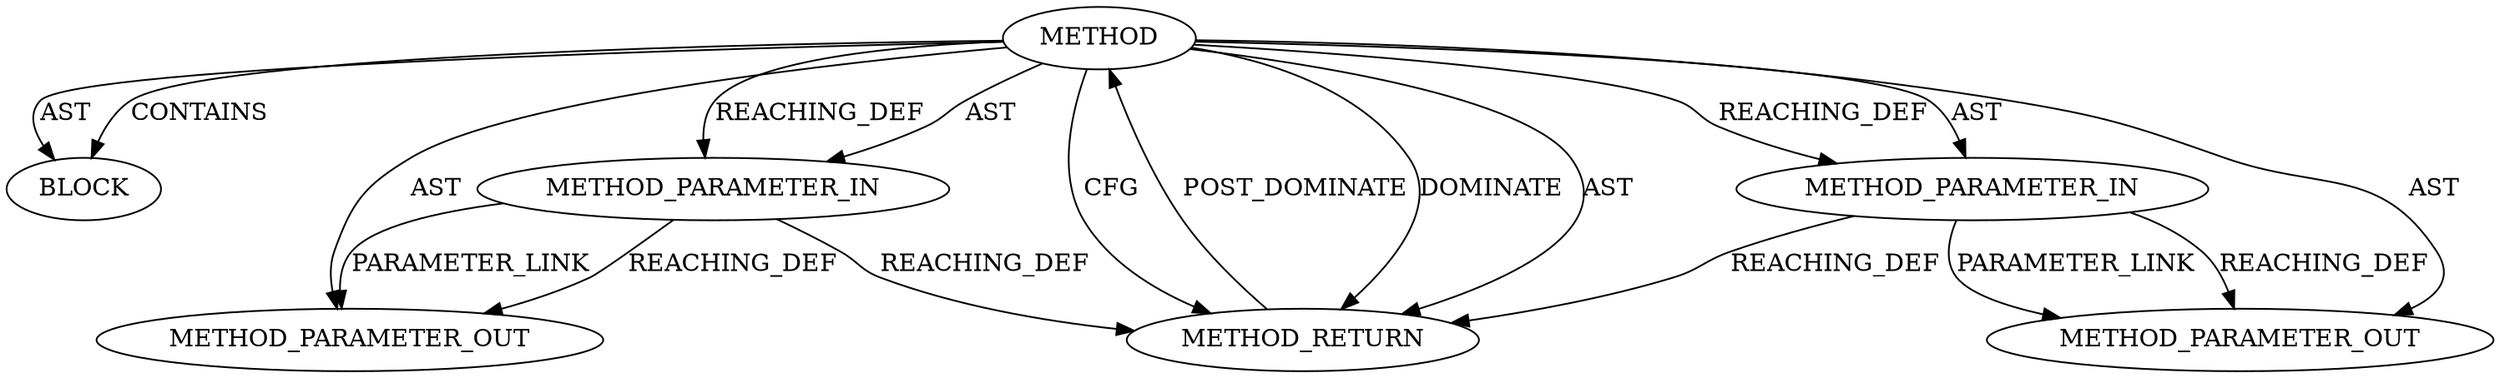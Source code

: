 digraph {
  25588 [label=METHOD AST_PARENT_TYPE="NAMESPACE_BLOCK" AST_PARENT_FULL_NAME="<global>" ORDER=0 CODE="<empty>" FULL_NAME="X509_NAME_cmp" IS_EXTERNAL=true FILENAME="<empty>" SIGNATURE="" NAME="X509_NAME_cmp"]
  25591 [label=BLOCK ORDER=1 ARGUMENT_INDEX=1 CODE="<empty>" TYPE_FULL_NAME="ANY"]
  25589 [label=METHOD_PARAMETER_IN ORDER=1 CODE="p1" IS_VARIADIC=false TYPE_FULL_NAME="ANY" EVALUATION_STRATEGY="BY_VALUE" INDEX=1 NAME="p1"]
  27239 [label=METHOD_PARAMETER_OUT ORDER=2 CODE="p2" IS_VARIADIC=false TYPE_FULL_NAME="ANY" EVALUATION_STRATEGY="BY_VALUE" INDEX=2 NAME="p2"]
  27238 [label=METHOD_PARAMETER_OUT ORDER=1 CODE="p1" IS_VARIADIC=false TYPE_FULL_NAME="ANY" EVALUATION_STRATEGY="BY_VALUE" INDEX=1 NAME="p1"]
  25590 [label=METHOD_PARAMETER_IN ORDER=2 CODE="p2" IS_VARIADIC=false TYPE_FULL_NAME="ANY" EVALUATION_STRATEGY="BY_VALUE" INDEX=2 NAME="p2"]
  25592 [label=METHOD_RETURN ORDER=2 CODE="RET" TYPE_FULL_NAME="ANY" EVALUATION_STRATEGY="BY_VALUE"]
  25588 -> 25590 [label=REACHING_DEF VARIABLE=""]
  25592 -> 25588 [label=POST_DOMINATE ]
  25588 -> 27239 [label=AST ]
  25588 -> 25592 [label=CFG ]
  25588 -> 25589 [label=REACHING_DEF VARIABLE=""]
  25588 -> 27238 [label=AST ]
  25588 -> 25592 [label=DOMINATE ]
  25588 -> 25591 [label=AST ]
  25588 -> 25592 [label=AST ]
  25589 -> 25592 [label=REACHING_DEF VARIABLE="p1"]
  25588 -> 25590 [label=AST ]
  25589 -> 27238 [label=PARAMETER_LINK ]
  25589 -> 27238 [label=REACHING_DEF VARIABLE="p1"]
  25588 -> 25591 [label=CONTAINS ]
  25588 -> 25589 [label=AST ]
  25590 -> 27239 [label=REACHING_DEF VARIABLE="p2"]
  25590 -> 25592 [label=REACHING_DEF VARIABLE="p2"]
  25590 -> 27239 [label=PARAMETER_LINK ]
}
